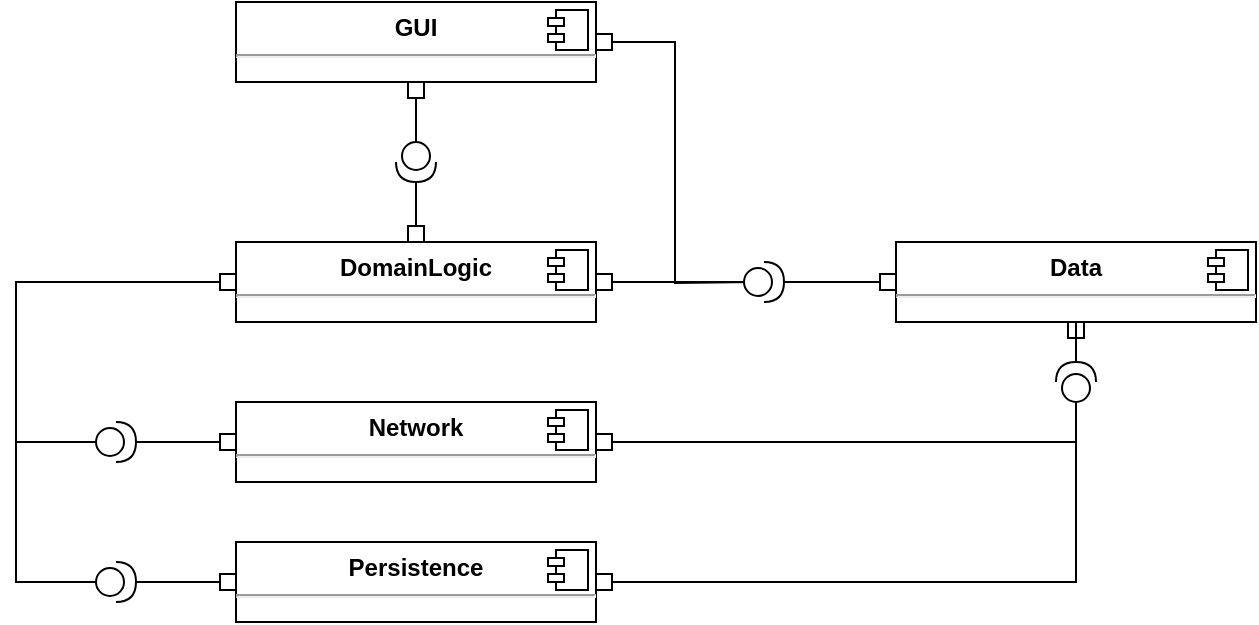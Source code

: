 <mxfile version="17.4.2" type="device"><diagram id="jQKRURG9YXkmWjm4f2X5" name="Page-1"><mxGraphModel dx="1301" dy="1085" grid="1" gridSize="10" guides="1" tooltips="1" connect="1" arrows="1" fold="1" page="1" pageScale="1" pageWidth="827" pageHeight="1169" math="0" shadow="0"><root><mxCell id="0"/><mxCell id="1" parent="0"/><mxCell id="LjnlPSP3TRQRQHVXBchV-1" value="&lt;p style=&quot;margin: 0px ; margin-top: 6px ; text-align: center&quot;&gt;&lt;b&gt;GUI&lt;/b&gt;&lt;/p&gt;&lt;hr&gt;&lt;p style=&quot;margin: 0px ; margin-left: 8px&quot;&gt;&lt;br&gt;&lt;/p&gt;" style="align=left;overflow=fill;html=1;dropTarget=0;" vertex="1" parent="1"><mxGeometry x="150" y="120" width="180" height="40" as="geometry"/></mxCell><mxCell id="LjnlPSP3TRQRQHVXBchV-2" value="" style="shape=component;jettyWidth=8;jettyHeight=4;" vertex="1" parent="LjnlPSP3TRQRQHVXBchV-1"><mxGeometry x="1" width="20" height="20" relative="1" as="geometry"><mxPoint x="-24" y="4" as="offset"/></mxGeometry></mxCell><mxCell id="LjnlPSP3TRQRQHVXBchV-3" value="&lt;p style=&quot;margin: 0px ; margin-top: 6px ; text-align: center&quot;&gt;&lt;b&gt;DomainLogic&lt;/b&gt;&lt;/p&gt;&lt;hr&gt;&lt;p style=&quot;margin: 0px ; margin-left: 8px&quot;&gt;&lt;br&gt;&lt;/p&gt;" style="align=left;overflow=fill;html=1;dropTarget=0;" vertex="1" parent="1"><mxGeometry x="150" y="240" width="180" height="40" as="geometry"/></mxCell><mxCell id="LjnlPSP3TRQRQHVXBchV-4" value="" style="shape=component;jettyWidth=8;jettyHeight=4;" vertex="1" parent="LjnlPSP3TRQRQHVXBchV-3"><mxGeometry x="1" width="20" height="20" relative="1" as="geometry"><mxPoint x="-24" y="4" as="offset"/></mxGeometry></mxCell><mxCell id="LjnlPSP3TRQRQHVXBchV-5" value="&lt;p style=&quot;margin: 0px ; margin-top: 6px ; text-align: center&quot;&gt;&lt;b&gt;Network&lt;/b&gt;&lt;/p&gt;&lt;hr&gt;&lt;p style=&quot;margin: 0px ; margin-left: 8px&quot;&gt;&lt;br&gt;&lt;/p&gt;" style="align=left;overflow=fill;html=1;dropTarget=0;" vertex="1" parent="1"><mxGeometry x="150" y="320" width="180" height="40" as="geometry"/></mxCell><mxCell id="LjnlPSP3TRQRQHVXBchV-6" value="" style="shape=component;jettyWidth=8;jettyHeight=4;" vertex="1" parent="LjnlPSP3TRQRQHVXBchV-5"><mxGeometry x="1" width="20" height="20" relative="1" as="geometry"><mxPoint x="-24" y="4" as="offset"/></mxGeometry></mxCell><mxCell id="LjnlPSP3TRQRQHVXBchV-7" value="&lt;p style=&quot;margin: 0px ; margin-top: 6px ; text-align: center&quot;&gt;&lt;b&gt;Persistence&lt;/b&gt;&lt;/p&gt;&lt;hr&gt;&lt;p style=&quot;margin: 0px ; margin-left: 8px&quot;&gt;&lt;br&gt;&lt;/p&gt;" style="align=left;overflow=fill;html=1;dropTarget=0;" vertex="1" parent="1"><mxGeometry x="150" y="390" width="180" height="40" as="geometry"/></mxCell><mxCell id="LjnlPSP3TRQRQHVXBchV-8" value="" style="shape=component;jettyWidth=8;jettyHeight=4;" vertex="1" parent="LjnlPSP3TRQRQHVXBchV-7"><mxGeometry x="1" width="20" height="20" relative="1" as="geometry"><mxPoint x="-24" y="4" as="offset"/></mxGeometry></mxCell><mxCell id="LjnlPSP3TRQRQHVXBchV-9" value="&lt;p style=&quot;margin: 0px ; margin-top: 6px ; text-align: center&quot;&gt;&lt;b&gt;Data&lt;/b&gt;&lt;/p&gt;&lt;hr&gt;&lt;p style=&quot;margin: 0px ; margin-left: 8px&quot;&gt;&lt;br&gt;&lt;/p&gt;" style="align=left;overflow=fill;html=1;dropTarget=0;" vertex="1" parent="1"><mxGeometry x="480" y="240" width="180" height="40" as="geometry"/></mxCell><mxCell id="LjnlPSP3TRQRQHVXBchV-10" value="" style="shape=component;jettyWidth=8;jettyHeight=4;" vertex="1" parent="LjnlPSP3TRQRQHVXBchV-9"><mxGeometry x="1" width="20" height="20" relative="1" as="geometry"><mxPoint x="-24" y="4" as="offset"/></mxGeometry></mxCell><mxCell id="LjnlPSP3TRQRQHVXBchV-14" style="edgeStyle=orthogonalEdgeStyle;rounded=0;orthogonalLoop=1;jettySize=auto;html=1;entryX=1;entryY=0.5;entryDx=0;entryDy=0;endArrow=box;endFill=0;" edge="1" parent="1" target="LjnlPSP3TRQRQHVXBchV-1"><mxGeometry relative="1" as="geometry"><mxPoint x="409" y="260" as="sourcePoint"/></mxGeometry></mxCell><mxCell id="LjnlPSP3TRQRQHVXBchV-16" style="edgeStyle=orthogonalEdgeStyle;rounded=0;orthogonalLoop=1;jettySize=auto;html=1;entryX=0;entryY=0.5;entryDx=0;entryDy=0;endArrow=box;endFill=0;" edge="1" parent="1" source="LjnlPSP3TRQRQHVXBchV-15" target="LjnlPSP3TRQRQHVXBchV-9"><mxGeometry relative="1" as="geometry"/></mxCell><mxCell id="LjnlPSP3TRQRQHVXBchV-17" style="edgeStyle=orthogonalEdgeStyle;rounded=0;orthogonalLoop=1;jettySize=auto;html=1;entryX=1;entryY=0.5;entryDx=0;entryDy=0;endArrow=box;endFill=0;" edge="1" parent="1" source="LjnlPSP3TRQRQHVXBchV-15" target="LjnlPSP3TRQRQHVXBchV-3"><mxGeometry relative="1" as="geometry"/></mxCell><mxCell id="LjnlPSP3TRQRQHVXBchV-15" value="" style="shape=providedRequiredInterface;html=1;verticalLabelPosition=bottom;sketch=0;" vertex="1" parent="1"><mxGeometry x="404" y="250" width="20" height="20" as="geometry"/></mxCell><mxCell id="LjnlPSP3TRQRQHVXBchV-20" style="edgeStyle=orthogonalEdgeStyle;rounded=0;orthogonalLoop=1;jettySize=auto;html=1;entryX=0.5;entryY=1;entryDx=0;entryDy=0;endArrow=box;endFill=0;" edge="1" parent="1" source="LjnlPSP3TRQRQHVXBchV-19" target="LjnlPSP3TRQRQHVXBchV-9"><mxGeometry relative="1" as="geometry"/></mxCell><mxCell id="LjnlPSP3TRQRQHVXBchV-23" style="edgeStyle=orthogonalEdgeStyle;rounded=0;orthogonalLoop=1;jettySize=auto;html=1;entryX=1;entryY=0.5;entryDx=0;entryDy=0;endArrow=box;endFill=0;" edge="1" parent="1" source="LjnlPSP3TRQRQHVXBchV-19" target="LjnlPSP3TRQRQHVXBchV-5"><mxGeometry relative="1" as="geometry"><Array as="points"><mxPoint x="570" y="340"/></Array></mxGeometry></mxCell><mxCell id="LjnlPSP3TRQRQHVXBchV-24" style="edgeStyle=orthogonalEdgeStyle;rounded=0;orthogonalLoop=1;jettySize=auto;html=1;entryX=1;entryY=0.5;entryDx=0;entryDy=0;endArrow=box;endFill=0;" edge="1" parent="1" source="LjnlPSP3TRQRQHVXBchV-19" target="LjnlPSP3TRQRQHVXBchV-7"><mxGeometry relative="1" as="geometry"><Array as="points"><mxPoint x="570" y="410"/></Array></mxGeometry></mxCell><mxCell id="LjnlPSP3TRQRQHVXBchV-19" value="" style="shape=providedRequiredInterface;html=1;verticalLabelPosition=bottom;sketch=0;rotation=-90;" vertex="1" parent="1"><mxGeometry x="560" y="300" width="20" height="20" as="geometry"/></mxCell><mxCell id="LjnlPSP3TRQRQHVXBchV-28" style="edgeStyle=orthogonalEdgeStyle;rounded=0;orthogonalLoop=1;jettySize=auto;html=1;entryX=0.5;entryY=1;entryDx=0;entryDy=0;endArrow=box;endFill=0;" edge="1" parent="1" source="LjnlPSP3TRQRQHVXBchV-25" target="LjnlPSP3TRQRQHVXBchV-1"><mxGeometry relative="1" as="geometry"/></mxCell><mxCell id="LjnlPSP3TRQRQHVXBchV-29" style="edgeStyle=orthogonalEdgeStyle;rounded=0;orthogonalLoop=1;jettySize=auto;html=1;entryX=0.5;entryY=0;entryDx=0;entryDy=0;endArrow=box;endFill=0;" edge="1" parent="1" source="LjnlPSP3TRQRQHVXBchV-25" target="LjnlPSP3TRQRQHVXBchV-3"><mxGeometry relative="1" as="geometry"/></mxCell><mxCell id="LjnlPSP3TRQRQHVXBchV-25" value="" style="shape=providedRequiredInterface;html=1;verticalLabelPosition=bottom;sketch=0;rotation=90;" vertex="1" parent="1"><mxGeometry x="230" y="190" width="20" height="20" as="geometry"/></mxCell><mxCell id="LjnlPSP3TRQRQHVXBchV-31" style="edgeStyle=orthogonalEdgeStyle;rounded=0;orthogonalLoop=1;jettySize=auto;html=1;entryX=0;entryY=0.5;entryDx=0;entryDy=0;endArrow=box;endFill=0;" edge="1" parent="1" source="LjnlPSP3TRQRQHVXBchV-30" target="LjnlPSP3TRQRQHVXBchV-7"><mxGeometry relative="1" as="geometry"/></mxCell><mxCell id="LjnlPSP3TRQRQHVXBchV-32" style="edgeStyle=orthogonalEdgeStyle;rounded=0;orthogonalLoop=1;jettySize=auto;html=1;entryX=0;entryY=0.5;entryDx=0;entryDy=0;endArrow=box;endFill=0;" edge="1" parent="1" source="LjnlPSP3TRQRQHVXBchV-30" target="LjnlPSP3TRQRQHVXBchV-3"><mxGeometry relative="1" as="geometry"><Array as="points"><mxPoint x="40" y="410"/><mxPoint x="40" y="260"/></Array></mxGeometry></mxCell><mxCell id="LjnlPSP3TRQRQHVXBchV-30" value="" style="shape=providedRequiredInterface;html=1;verticalLabelPosition=bottom;sketch=0;" vertex="1" parent="1"><mxGeometry x="80" y="400" width="20" height="20" as="geometry"/></mxCell><mxCell id="LjnlPSP3TRQRQHVXBchV-34" style="edgeStyle=orthogonalEdgeStyle;rounded=0;orthogonalLoop=1;jettySize=auto;html=1;entryX=0;entryY=0.5;entryDx=0;entryDy=0;endArrow=box;endFill=0;" edge="1" parent="1" source="LjnlPSP3TRQRQHVXBchV-33" target="LjnlPSP3TRQRQHVXBchV-5"><mxGeometry relative="1" as="geometry"/></mxCell><mxCell id="LjnlPSP3TRQRQHVXBchV-35" style="edgeStyle=orthogonalEdgeStyle;rounded=0;orthogonalLoop=1;jettySize=auto;html=1;entryX=0;entryY=0.5;entryDx=0;entryDy=0;endArrow=box;endFill=0;" edge="1" parent="1" source="LjnlPSP3TRQRQHVXBchV-33" target="LjnlPSP3TRQRQHVXBchV-3"><mxGeometry relative="1" as="geometry"><Array as="points"><mxPoint x="40" y="340"/><mxPoint x="40" y="260"/></Array></mxGeometry></mxCell><mxCell id="LjnlPSP3TRQRQHVXBchV-33" value="" style="shape=providedRequiredInterface;html=1;verticalLabelPosition=bottom;sketch=0;" vertex="1" parent="1"><mxGeometry x="80" y="330" width="20" height="20" as="geometry"/></mxCell></root></mxGraphModel></diagram></mxfile>
